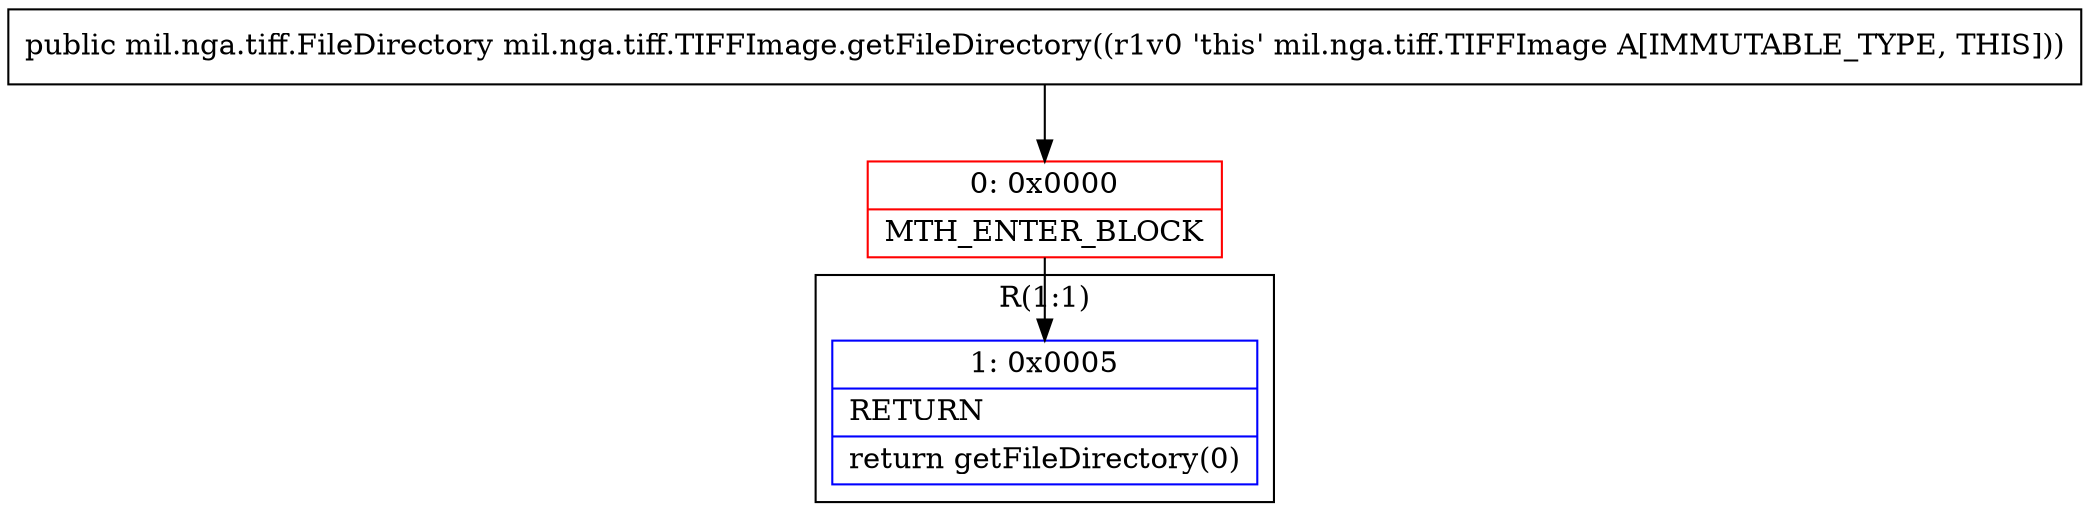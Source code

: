 digraph "CFG formil.nga.tiff.TIFFImage.getFileDirectory()Lmil\/nga\/tiff\/FileDirectory;" {
subgraph cluster_Region_1619266181 {
label = "R(1:1)";
node [shape=record,color=blue];
Node_1 [shape=record,label="{1\:\ 0x0005|RETURN\l|return getFileDirectory(0)\l}"];
}
Node_0 [shape=record,color=red,label="{0\:\ 0x0000|MTH_ENTER_BLOCK\l}"];
MethodNode[shape=record,label="{public mil.nga.tiff.FileDirectory mil.nga.tiff.TIFFImage.getFileDirectory((r1v0 'this' mil.nga.tiff.TIFFImage A[IMMUTABLE_TYPE, THIS])) }"];
MethodNode -> Node_0;
Node_0 -> Node_1;
}

